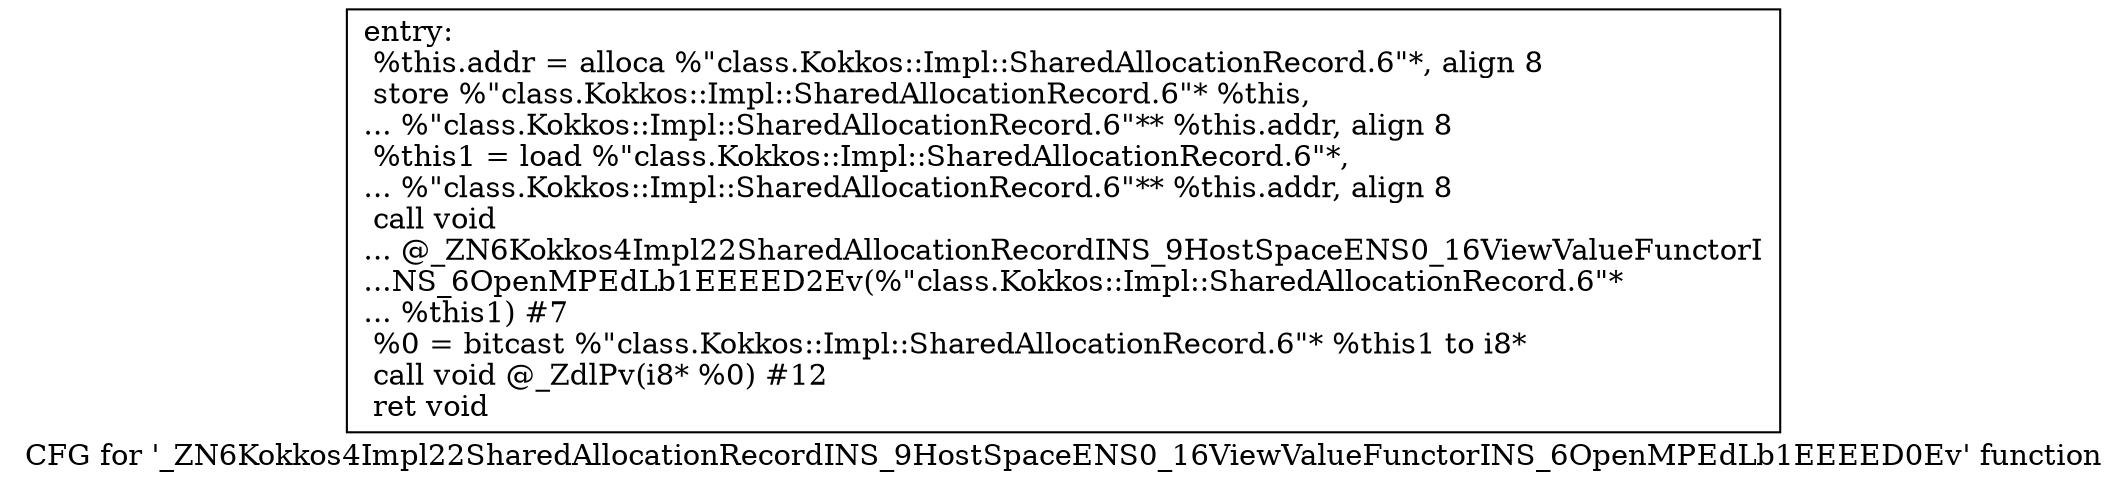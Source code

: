 digraph "CFG for '_ZN6Kokkos4Impl22SharedAllocationRecordINS_9HostSpaceENS0_16ViewValueFunctorINS_6OpenMPEdLb1EEEED0Ev' function" {
	label="CFG for '_ZN6Kokkos4Impl22SharedAllocationRecordINS_9HostSpaceENS0_16ViewValueFunctorINS_6OpenMPEdLb1EEEED0Ev' function";

	Node0x57caa20 [shape=record,label="{entry:\l  %this.addr = alloca %\"class.Kokkos::Impl::SharedAllocationRecord.6\"*, align 8\l  store %\"class.Kokkos::Impl::SharedAllocationRecord.6\"* %this,\l... %\"class.Kokkos::Impl::SharedAllocationRecord.6\"** %this.addr, align 8\l  %this1 = load %\"class.Kokkos::Impl::SharedAllocationRecord.6\"*,\l... %\"class.Kokkos::Impl::SharedAllocationRecord.6\"** %this.addr, align 8\l  call void\l... @_ZN6Kokkos4Impl22SharedAllocationRecordINS_9HostSpaceENS0_16ViewValueFunctorI\l...NS_6OpenMPEdLb1EEEED2Ev(%\"class.Kokkos::Impl::SharedAllocationRecord.6\"*\l... %this1) #7\l  %0 = bitcast %\"class.Kokkos::Impl::SharedAllocationRecord.6\"* %this1 to i8*\l  call void @_ZdlPv(i8* %0) #12\l  ret void\l}"];
}
